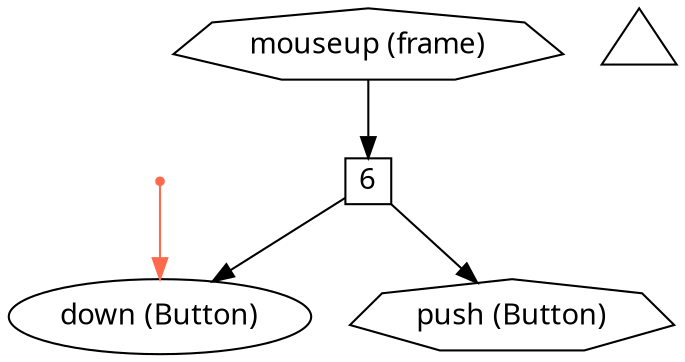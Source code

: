 digraph bender {
  node [fontname="Avenir Next"];
  edge [fontname="Avenir Next"];

  mouseup [label="mouseup (frame)", shape=septagon];
  down [label="down (Button)"];
  pushed [label="push (Button)", shape=septagon];
  w6 [label="6", shape=square, fixedsize=true, width=0.3];
  mouseup -> w6;
  w6 -> down;
  w6 -> pushed;

  init_down [shape=point, label="", color="#ff6a4d"]
  init_down -> down [color="#ff6a4d"];

  t [label="", shape=triangle, fixedsize=true, width=0.5];

}
